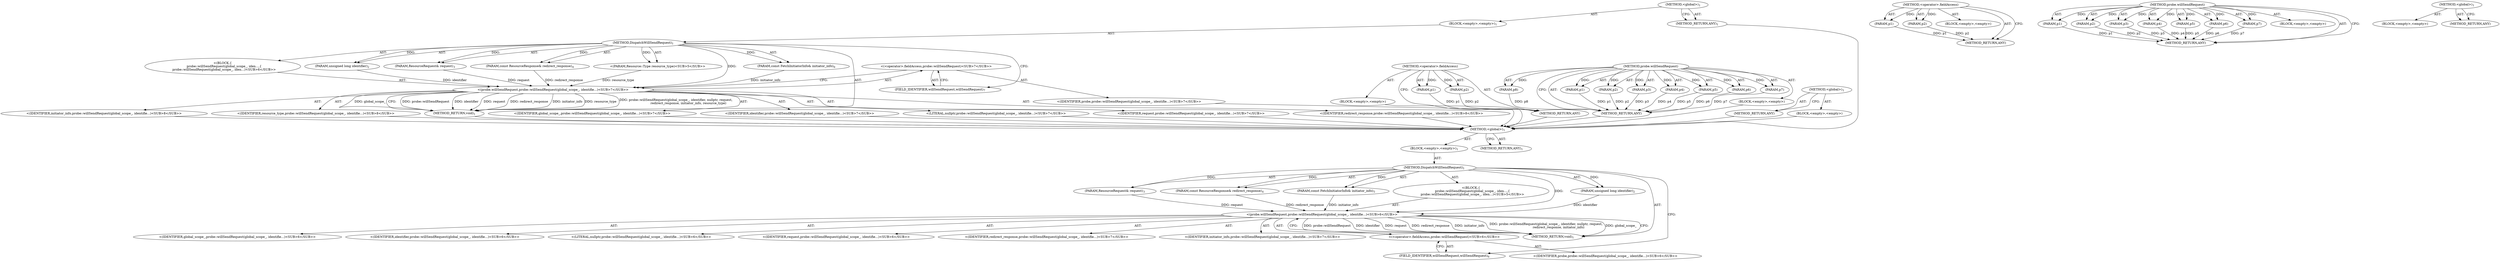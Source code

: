 digraph "&lt;global&gt;" {
vulnerable_6 [label=<(METHOD,&lt;global&gt;)<SUB>1</SUB>>];
vulnerable_7 [label=<(BLOCK,&lt;empty&gt;,&lt;empty&gt;)<SUB>1</SUB>>];
vulnerable_8 [label=<(METHOD,DispatchWillSendRequest)<SUB>1</SUB>>];
vulnerable_9 [label=<(PARAM,unsigned long identifier)<SUB>2</SUB>>];
vulnerable_10 [label=<(PARAM,ResourceRequest&amp; request)<SUB>3</SUB>>];
vulnerable_11 [label=<(PARAM,const ResourceResponse&amp; redirect_response)<SUB>4</SUB>>];
vulnerable_12 [label=<(PARAM,const FetchInitiatorInfo&amp; initiator_info)<SUB>5</SUB>>];
vulnerable_13 [label="<(BLOCK,{
   probe::willSendRequest(global_scope_, iden...,{
   probe::willSendRequest(global_scope_, iden...)<SUB>5</SUB>>"];
vulnerable_14 [label="<(probe.willSendRequest,probe::willSendRequest(global_scope_, identifie...)<SUB>6</SUB>>"];
vulnerable_15 [label="<(&lt;operator&gt;.fieldAccess,probe::willSendRequest)<SUB>6</SUB>>"];
vulnerable_16 [label="<(IDENTIFIER,probe,probe::willSendRequest(global_scope_, identifie...)<SUB>6</SUB>>"];
vulnerable_17 [label=<(FIELD_IDENTIFIER,willSendRequest,willSendRequest)<SUB>6</SUB>>];
vulnerable_18 [label="<(IDENTIFIER,global_scope_,probe::willSendRequest(global_scope_, identifie...)<SUB>6</SUB>>"];
vulnerable_19 [label="<(IDENTIFIER,identifier,probe::willSendRequest(global_scope_, identifie...)<SUB>6</SUB>>"];
vulnerable_20 [label="<(LITERAL,nullptr,probe::willSendRequest(global_scope_, identifie...)<SUB>6</SUB>>"];
vulnerable_21 [label="<(IDENTIFIER,request,probe::willSendRequest(global_scope_, identifie...)<SUB>6</SUB>>"];
vulnerable_22 [label="<(IDENTIFIER,redirect_response,probe::willSendRequest(global_scope_, identifie...)<SUB>7</SUB>>"];
vulnerable_23 [label="<(IDENTIFIER,initiator_info,probe::willSendRequest(global_scope_, identifie...)<SUB>7</SUB>>"];
vulnerable_24 [label=<(METHOD_RETURN,void)<SUB>1</SUB>>];
vulnerable_26 [label=<(METHOD_RETURN,ANY)<SUB>1</SUB>>];
vulnerable_59 [label=<(METHOD,&lt;operator&gt;.fieldAccess)>];
vulnerable_60 [label=<(PARAM,p1)>];
vulnerable_61 [label=<(PARAM,p2)>];
vulnerable_62 [label=<(BLOCK,&lt;empty&gt;,&lt;empty&gt;)>];
vulnerable_63 [label=<(METHOD_RETURN,ANY)>];
vulnerable_49 [label=<(METHOD,probe.willSendRequest)>];
vulnerable_50 [label=<(PARAM,p1)>];
vulnerable_51 [label=<(PARAM,p2)>];
vulnerable_52 [label=<(PARAM,p3)>];
vulnerable_53 [label=<(PARAM,p4)>];
vulnerable_54 [label=<(PARAM,p5)>];
vulnerable_55 [label=<(PARAM,p6)>];
vulnerable_56 [label=<(PARAM,p7)>];
vulnerable_57 [label=<(BLOCK,&lt;empty&gt;,&lt;empty&gt;)>];
vulnerable_58 [label=<(METHOD_RETURN,ANY)>];
vulnerable_43 [label=<(METHOD,&lt;global&gt;)<SUB>1</SUB>>];
vulnerable_44 [label=<(BLOCK,&lt;empty&gt;,&lt;empty&gt;)>];
vulnerable_45 [label=<(METHOD_RETURN,ANY)>];
fixed_6 [label=<(METHOD,&lt;global&gt;)<SUB>1</SUB>>];
fixed_7 [label=<(BLOCK,&lt;empty&gt;,&lt;empty&gt;)<SUB>1</SUB>>];
fixed_8 [label=<(METHOD,DispatchWillSendRequest)<SUB>1</SUB>>];
fixed_9 [label=<(PARAM,unsigned long identifier)<SUB>2</SUB>>];
fixed_10 [label=<(PARAM,ResourceRequest&amp; request)<SUB>3</SUB>>];
fixed_11 [label=<(PARAM,const ResourceResponse&amp; redirect_response)<SUB>4</SUB>>];
fixed_12 [label="<(PARAM,Resource::Type resource_type)<SUB>5</SUB>>"];
fixed_13 [label=<(PARAM,const FetchInitiatorInfo&amp; initiator_info)<SUB>6</SUB>>];
fixed_14 [label="<(BLOCK,{
   probe::willSendRequest(global_scope_, iden...,{
   probe::willSendRequest(global_scope_, iden...)<SUB>6</SUB>>"];
fixed_15 [label="<(probe.willSendRequest,probe::willSendRequest(global_scope_, identifie...)<SUB>7</SUB>>"];
fixed_16 [label="<(&lt;operator&gt;.fieldAccess,probe::willSendRequest)<SUB>7</SUB>>"];
fixed_17 [label="<(IDENTIFIER,probe,probe::willSendRequest(global_scope_, identifie...)<SUB>7</SUB>>"];
fixed_18 [label=<(FIELD_IDENTIFIER,willSendRequest,willSendRequest)<SUB>7</SUB>>];
fixed_19 [label="<(IDENTIFIER,global_scope_,probe::willSendRequest(global_scope_, identifie...)<SUB>7</SUB>>"];
fixed_20 [label="<(IDENTIFIER,identifier,probe::willSendRequest(global_scope_, identifie...)<SUB>7</SUB>>"];
fixed_21 [label="<(LITERAL,nullptr,probe::willSendRequest(global_scope_, identifie...)<SUB>7</SUB>>"];
fixed_22 [label="<(IDENTIFIER,request,probe::willSendRequest(global_scope_, identifie...)<SUB>7</SUB>>"];
fixed_23 [label="<(IDENTIFIER,redirect_response,probe::willSendRequest(global_scope_, identifie...)<SUB>8</SUB>>"];
fixed_24 [label="<(IDENTIFIER,initiator_info,probe::willSendRequest(global_scope_, identifie...)<SUB>8</SUB>>"];
fixed_25 [label="<(IDENTIFIER,resource_type,probe::willSendRequest(global_scope_, identifie...)<SUB>8</SUB>>"];
fixed_26 [label=<(METHOD_RETURN,void)<SUB>1</SUB>>];
fixed_28 [label=<(METHOD_RETURN,ANY)<SUB>1</SUB>>];
fixed_64 [label=<(METHOD,&lt;operator&gt;.fieldAccess)>];
fixed_65 [label=<(PARAM,p1)>];
fixed_66 [label=<(PARAM,p2)>];
fixed_67 [label=<(BLOCK,&lt;empty&gt;,&lt;empty&gt;)>];
fixed_68 [label=<(METHOD_RETURN,ANY)>];
fixed_53 [label=<(METHOD,probe.willSendRequest)>];
fixed_54 [label=<(PARAM,p1)>];
fixed_55 [label=<(PARAM,p2)>];
fixed_56 [label=<(PARAM,p3)>];
fixed_57 [label=<(PARAM,p4)>];
fixed_58 [label=<(PARAM,p5)>];
fixed_59 [label=<(PARAM,p6)>];
fixed_60 [label=<(PARAM,p7)>];
fixed_61 [label=<(PARAM,p8)>];
fixed_62 [label=<(BLOCK,&lt;empty&gt;,&lt;empty&gt;)>];
fixed_63 [label=<(METHOD_RETURN,ANY)>];
fixed_47 [label=<(METHOD,&lt;global&gt;)<SUB>1</SUB>>];
fixed_48 [label=<(BLOCK,&lt;empty&gt;,&lt;empty&gt;)>];
fixed_49 [label=<(METHOD_RETURN,ANY)>];
vulnerable_6 -> vulnerable_7  [key=0, label="AST: "];
vulnerable_6 -> vulnerable_26  [key=0, label="AST: "];
vulnerable_6 -> vulnerable_26  [key=1, label="CFG: "];
vulnerable_7 -> vulnerable_8  [key=0, label="AST: "];
vulnerable_8 -> vulnerable_9  [key=0, label="AST: "];
vulnerable_8 -> vulnerable_9  [key=1, label="DDG: "];
vulnerable_8 -> vulnerable_10  [key=0, label="AST: "];
vulnerable_8 -> vulnerable_10  [key=1, label="DDG: "];
vulnerable_8 -> vulnerable_11  [key=0, label="AST: "];
vulnerable_8 -> vulnerable_11  [key=1, label="DDG: "];
vulnerable_8 -> vulnerable_12  [key=0, label="AST: "];
vulnerable_8 -> vulnerable_12  [key=1, label="DDG: "];
vulnerable_8 -> vulnerable_13  [key=0, label="AST: "];
vulnerable_8 -> vulnerable_24  [key=0, label="AST: "];
vulnerable_8 -> vulnerable_17  [key=0, label="CFG: "];
vulnerable_8 -> vulnerable_14  [key=0, label="DDG: "];
vulnerable_9 -> vulnerable_14  [key=0, label="DDG: identifier"];
vulnerable_10 -> vulnerable_14  [key=0, label="DDG: request"];
vulnerable_11 -> vulnerable_14  [key=0, label="DDG: redirect_response"];
vulnerable_12 -> vulnerable_14  [key=0, label="DDG: initiator_info"];
vulnerable_13 -> vulnerable_14  [key=0, label="AST: "];
vulnerable_14 -> vulnerable_15  [key=0, label="AST: "];
vulnerable_14 -> vulnerable_18  [key=0, label="AST: "];
vulnerable_14 -> vulnerable_19  [key=0, label="AST: "];
vulnerable_14 -> vulnerable_20  [key=0, label="AST: "];
vulnerable_14 -> vulnerable_21  [key=0, label="AST: "];
vulnerable_14 -> vulnerable_22  [key=0, label="AST: "];
vulnerable_14 -> vulnerable_23  [key=0, label="AST: "];
vulnerable_14 -> vulnerable_24  [key=0, label="CFG: "];
vulnerable_14 -> vulnerable_24  [key=1, label="DDG: probe::willSendRequest"];
vulnerable_14 -> vulnerable_24  [key=2, label="DDG: identifier"];
vulnerable_14 -> vulnerable_24  [key=3, label="DDG: request"];
vulnerable_14 -> vulnerable_24  [key=4, label="DDG: redirect_response"];
vulnerable_14 -> vulnerable_24  [key=5, label="DDG: initiator_info"];
vulnerable_14 -> vulnerable_24  [key=6, label="DDG: probe::willSendRequest(global_scope_, identifier, nullptr, request,
                         redirect_response, initiator_info)"];
vulnerable_14 -> vulnerable_24  [key=7, label="DDG: global_scope_"];
vulnerable_15 -> vulnerable_16  [key=0, label="AST: "];
vulnerable_15 -> vulnerable_17  [key=0, label="AST: "];
vulnerable_15 -> vulnerable_14  [key=0, label="CFG: "];
vulnerable_17 -> vulnerable_15  [key=0, label="CFG: "];
vulnerable_59 -> vulnerable_60  [key=0, label="AST: "];
vulnerable_59 -> vulnerable_60  [key=1, label="DDG: "];
vulnerable_59 -> vulnerable_62  [key=0, label="AST: "];
vulnerable_59 -> vulnerable_61  [key=0, label="AST: "];
vulnerable_59 -> vulnerable_61  [key=1, label="DDG: "];
vulnerable_59 -> vulnerable_63  [key=0, label="AST: "];
vulnerable_59 -> vulnerable_63  [key=1, label="CFG: "];
vulnerable_60 -> vulnerable_63  [key=0, label="DDG: p1"];
vulnerable_61 -> vulnerable_63  [key=0, label="DDG: p2"];
vulnerable_49 -> vulnerable_50  [key=0, label="AST: "];
vulnerable_49 -> vulnerable_50  [key=1, label="DDG: "];
vulnerable_49 -> vulnerable_57  [key=0, label="AST: "];
vulnerable_49 -> vulnerable_51  [key=0, label="AST: "];
vulnerable_49 -> vulnerable_51  [key=1, label="DDG: "];
vulnerable_49 -> vulnerable_58  [key=0, label="AST: "];
vulnerable_49 -> vulnerable_58  [key=1, label="CFG: "];
vulnerable_49 -> vulnerable_52  [key=0, label="AST: "];
vulnerable_49 -> vulnerable_52  [key=1, label="DDG: "];
vulnerable_49 -> vulnerable_53  [key=0, label="AST: "];
vulnerable_49 -> vulnerable_53  [key=1, label="DDG: "];
vulnerable_49 -> vulnerable_54  [key=0, label="AST: "];
vulnerable_49 -> vulnerable_54  [key=1, label="DDG: "];
vulnerable_49 -> vulnerable_55  [key=0, label="AST: "];
vulnerable_49 -> vulnerable_55  [key=1, label="DDG: "];
vulnerable_49 -> vulnerable_56  [key=0, label="AST: "];
vulnerable_49 -> vulnerable_56  [key=1, label="DDG: "];
vulnerable_50 -> vulnerable_58  [key=0, label="DDG: p1"];
vulnerable_51 -> vulnerable_58  [key=0, label="DDG: p2"];
vulnerable_52 -> vulnerable_58  [key=0, label="DDG: p3"];
vulnerable_53 -> vulnerable_58  [key=0, label="DDG: p4"];
vulnerable_54 -> vulnerable_58  [key=0, label="DDG: p5"];
vulnerable_55 -> vulnerable_58  [key=0, label="DDG: p6"];
vulnerable_56 -> vulnerable_58  [key=0, label="DDG: p7"];
vulnerable_43 -> vulnerable_44  [key=0, label="AST: "];
vulnerable_43 -> vulnerable_45  [key=0, label="AST: "];
vulnerable_43 -> vulnerable_45  [key=1, label="CFG: "];
fixed_6 -> fixed_7  [key=0, label="AST: "];
fixed_6 -> fixed_28  [key=0, label="AST: "];
fixed_6 -> fixed_28  [key=1, label="CFG: "];
fixed_7 -> fixed_8  [key=0, label="AST: "];
fixed_8 -> fixed_9  [key=0, label="AST: "];
fixed_8 -> fixed_9  [key=1, label="DDG: "];
fixed_8 -> fixed_10  [key=0, label="AST: "];
fixed_8 -> fixed_10  [key=1, label="DDG: "];
fixed_8 -> fixed_11  [key=0, label="AST: "];
fixed_8 -> fixed_11  [key=1, label="DDG: "];
fixed_8 -> fixed_12  [key=0, label="AST: "];
fixed_8 -> fixed_12  [key=1, label="DDG: "];
fixed_8 -> fixed_13  [key=0, label="AST: "];
fixed_8 -> fixed_13  [key=1, label="DDG: "];
fixed_8 -> fixed_14  [key=0, label="AST: "];
fixed_8 -> fixed_26  [key=0, label="AST: "];
fixed_8 -> fixed_18  [key=0, label="CFG: "];
fixed_8 -> fixed_15  [key=0, label="DDG: "];
fixed_9 -> fixed_15  [key=0, label="DDG: identifier"];
fixed_10 -> fixed_15  [key=0, label="DDG: request"];
fixed_11 -> fixed_15  [key=0, label="DDG: redirect_response"];
fixed_12 -> fixed_15  [key=0, label="DDG: resource_type"];
fixed_13 -> fixed_15  [key=0, label="DDG: initiator_info"];
fixed_14 -> fixed_15  [key=0, label="AST: "];
fixed_15 -> fixed_16  [key=0, label="AST: "];
fixed_15 -> fixed_19  [key=0, label="AST: "];
fixed_15 -> fixed_20  [key=0, label="AST: "];
fixed_15 -> fixed_21  [key=0, label="AST: "];
fixed_15 -> fixed_22  [key=0, label="AST: "];
fixed_15 -> fixed_23  [key=0, label="AST: "];
fixed_15 -> fixed_24  [key=0, label="AST: "];
fixed_15 -> fixed_25  [key=0, label="AST: "];
fixed_15 -> fixed_26  [key=0, label="CFG: "];
fixed_15 -> fixed_26  [key=1, label="DDG: probe::willSendRequest"];
fixed_15 -> fixed_26  [key=2, label="DDG: identifier"];
fixed_15 -> fixed_26  [key=3, label="DDG: request"];
fixed_15 -> fixed_26  [key=4, label="DDG: redirect_response"];
fixed_15 -> fixed_26  [key=5, label="DDG: initiator_info"];
fixed_15 -> fixed_26  [key=6, label="DDG: resource_type"];
fixed_15 -> fixed_26  [key=7, label="DDG: probe::willSendRequest(global_scope_, identifier, nullptr, request,
                         redirect_response, initiator_info, resource_type)"];
fixed_15 -> fixed_26  [key=8, label="DDG: global_scope_"];
fixed_16 -> fixed_17  [key=0, label="AST: "];
fixed_16 -> fixed_18  [key=0, label="AST: "];
fixed_16 -> fixed_15  [key=0, label="CFG: "];
fixed_17 -> vulnerable_6  [key=0];
fixed_18 -> fixed_16  [key=0, label="CFG: "];
fixed_19 -> vulnerable_6  [key=0];
fixed_20 -> vulnerable_6  [key=0];
fixed_21 -> vulnerable_6  [key=0];
fixed_22 -> vulnerable_6  [key=0];
fixed_23 -> vulnerable_6  [key=0];
fixed_24 -> vulnerable_6  [key=0];
fixed_25 -> vulnerable_6  [key=0];
fixed_26 -> vulnerable_6  [key=0];
fixed_28 -> vulnerable_6  [key=0];
fixed_64 -> fixed_65  [key=0, label="AST: "];
fixed_64 -> fixed_65  [key=1, label="DDG: "];
fixed_64 -> fixed_67  [key=0, label="AST: "];
fixed_64 -> fixed_66  [key=0, label="AST: "];
fixed_64 -> fixed_66  [key=1, label="DDG: "];
fixed_64 -> fixed_68  [key=0, label="AST: "];
fixed_64 -> fixed_68  [key=1, label="CFG: "];
fixed_65 -> fixed_68  [key=0, label="DDG: p1"];
fixed_66 -> fixed_68  [key=0, label="DDG: p2"];
fixed_67 -> vulnerable_6  [key=0];
fixed_68 -> vulnerable_6  [key=0];
fixed_53 -> fixed_54  [key=0, label="AST: "];
fixed_53 -> fixed_54  [key=1, label="DDG: "];
fixed_53 -> fixed_62  [key=0, label="AST: "];
fixed_53 -> fixed_55  [key=0, label="AST: "];
fixed_53 -> fixed_55  [key=1, label="DDG: "];
fixed_53 -> fixed_63  [key=0, label="AST: "];
fixed_53 -> fixed_63  [key=1, label="CFG: "];
fixed_53 -> fixed_56  [key=0, label="AST: "];
fixed_53 -> fixed_56  [key=1, label="DDG: "];
fixed_53 -> fixed_57  [key=0, label="AST: "];
fixed_53 -> fixed_57  [key=1, label="DDG: "];
fixed_53 -> fixed_58  [key=0, label="AST: "];
fixed_53 -> fixed_58  [key=1, label="DDG: "];
fixed_53 -> fixed_59  [key=0, label="AST: "];
fixed_53 -> fixed_59  [key=1, label="DDG: "];
fixed_53 -> fixed_60  [key=0, label="AST: "];
fixed_53 -> fixed_60  [key=1, label="DDG: "];
fixed_53 -> fixed_61  [key=0, label="AST: "];
fixed_53 -> fixed_61  [key=1, label="DDG: "];
fixed_54 -> fixed_63  [key=0, label="DDG: p1"];
fixed_55 -> fixed_63  [key=0, label="DDG: p2"];
fixed_56 -> fixed_63  [key=0, label="DDG: p3"];
fixed_57 -> fixed_63  [key=0, label="DDG: p4"];
fixed_58 -> fixed_63  [key=0, label="DDG: p5"];
fixed_59 -> fixed_63  [key=0, label="DDG: p6"];
fixed_60 -> fixed_63  [key=0, label="DDG: p7"];
fixed_61 -> fixed_63  [key=0, label="DDG: p8"];
fixed_62 -> vulnerable_6  [key=0];
fixed_63 -> vulnerable_6  [key=0];
fixed_47 -> fixed_48  [key=0, label="AST: "];
fixed_47 -> fixed_49  [key=0, label="AST: "];
fixed_47 -> fixed_49  [key=1, label="CFG: "];
fixed_48 -> vulnerable_6  [key=0];
fixed_49 -> vulnerable_6  [key=0];
}
